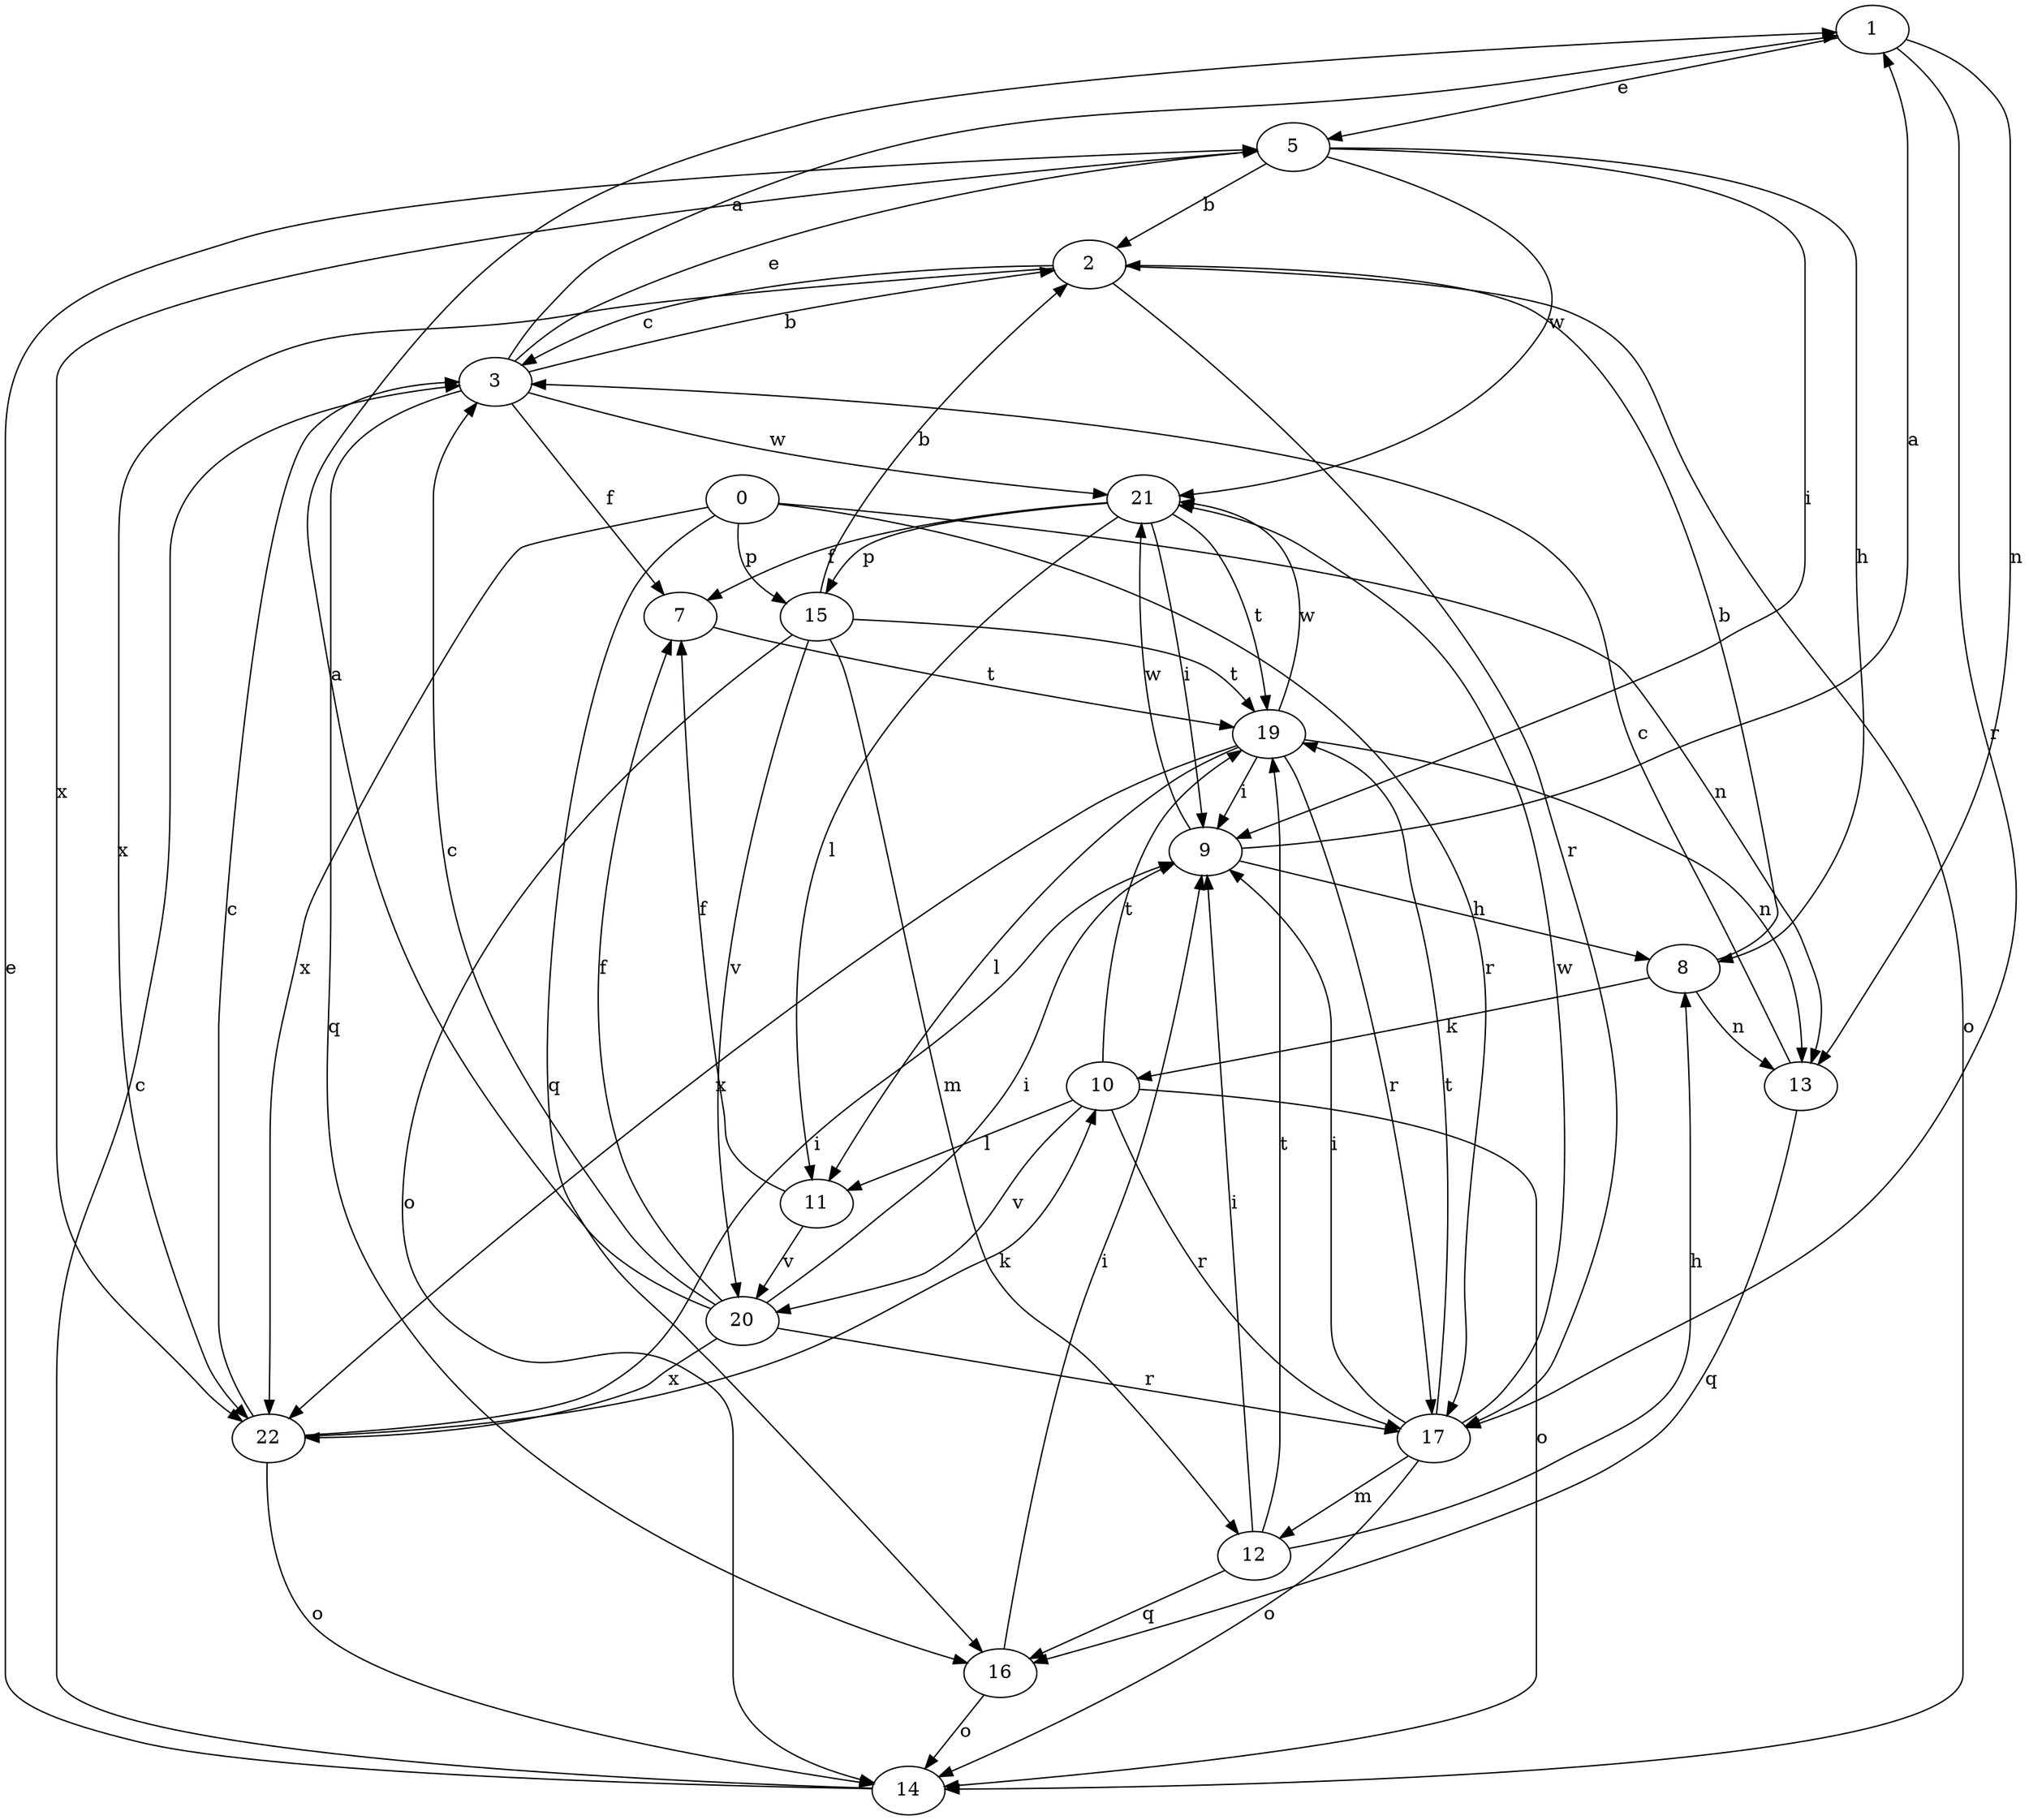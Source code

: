 strict digraph  {
1;
2;
3;
5;
7;
8;
9;
10;
11;
12;
13;
14;
0;
15;
16;
17;
19;
20;
21;
22;
1 -> 5  [label=e];
1 -> 13  [label=n];
1 -> 17  [label=r];
2 -> 3  [label=c];
2 -> 14  [label=o];
2 -> 17  [label=r];
2 -> 22  [label=x];
3 -> 1  [label=a];
3 -> 2  [label=b];
3 -> 5  [label=e];
3 -> 7  [label=f];
3 -> 16  [label=q];
3 -> 21  [label=w];
5 -> 2  [label=b];
5 -> 8  [label=h];
5 -> 9  [label=i];
5 -> 21  [label=w];
5 -> 22  [label=x];
7 -> 19  [label=t];
8 -> 2  [label=b];
8 -> 10  [label=k];
8 -> 13  [label=n];
9 -> 1  [label=a];
9 -> 8  [label=h];
9 -> 21  [label=w];
10 -> 11  [label=l];
10 -> 14  [label=o];
10 -> 17  [label=r];
10 -> 19  [label=t];
10 -> 20  [label=v];
11 -> 7  [label=f];
11 -> 20  [label=v];
12 -> 8  [label=h];
12 -> 9  [label=i];
12 -> 16  [label=q];
12 -> 19  [label=t];
13 -> 3  [label=c];
13 -> 16  [label=q];
14 -> 3  [label=c];
14 -> 5  [label=e];
0 -> 13  [label=n];
0 -> 15  [label=p];
0 -> 16  [label=q];
0 -> 17  [label=r];
0 -> 22  [label=x];
15 -> 2  [label=b];
15 -> 12  [label=m];
15 -> 14  [label=o];
15 -> 19  [label=t];
15 -> 20  [label=v];
16 -> 9  [label=i];
16 -> 14  [label=o];
17 -> 9  [label=i];
17 -> 12  [label=m];
17 -> 14  [label=o];
17 -> 19  [label=t];
17 -> 21  [label=w];
19 -> 9  [label=i];
19 -> 11  [label=l];
19 -> 13  [label=n];
19 -> 17  [label=r];
19 -> 21  [label=w];
19 -> 22  [label=x];
20 -> 1  [label=a];
20 -> 3  [label=c];
20 -> 7  [label=f];
20 -> 9  [label=i];
20 -> 17  [label=r];
20 -> 22  [label=x];
21 -> 7  [label=f];
21 -> 9  [label=i];
21 -> 11  [label=l];
21 -> 15  [label=p];
21 -> 19  [label=t];
22 -> 3  [label=c];
22 -> 9  [label=i];
22 -> 10  [label=k];
22 -> 14  [label=o];
}
